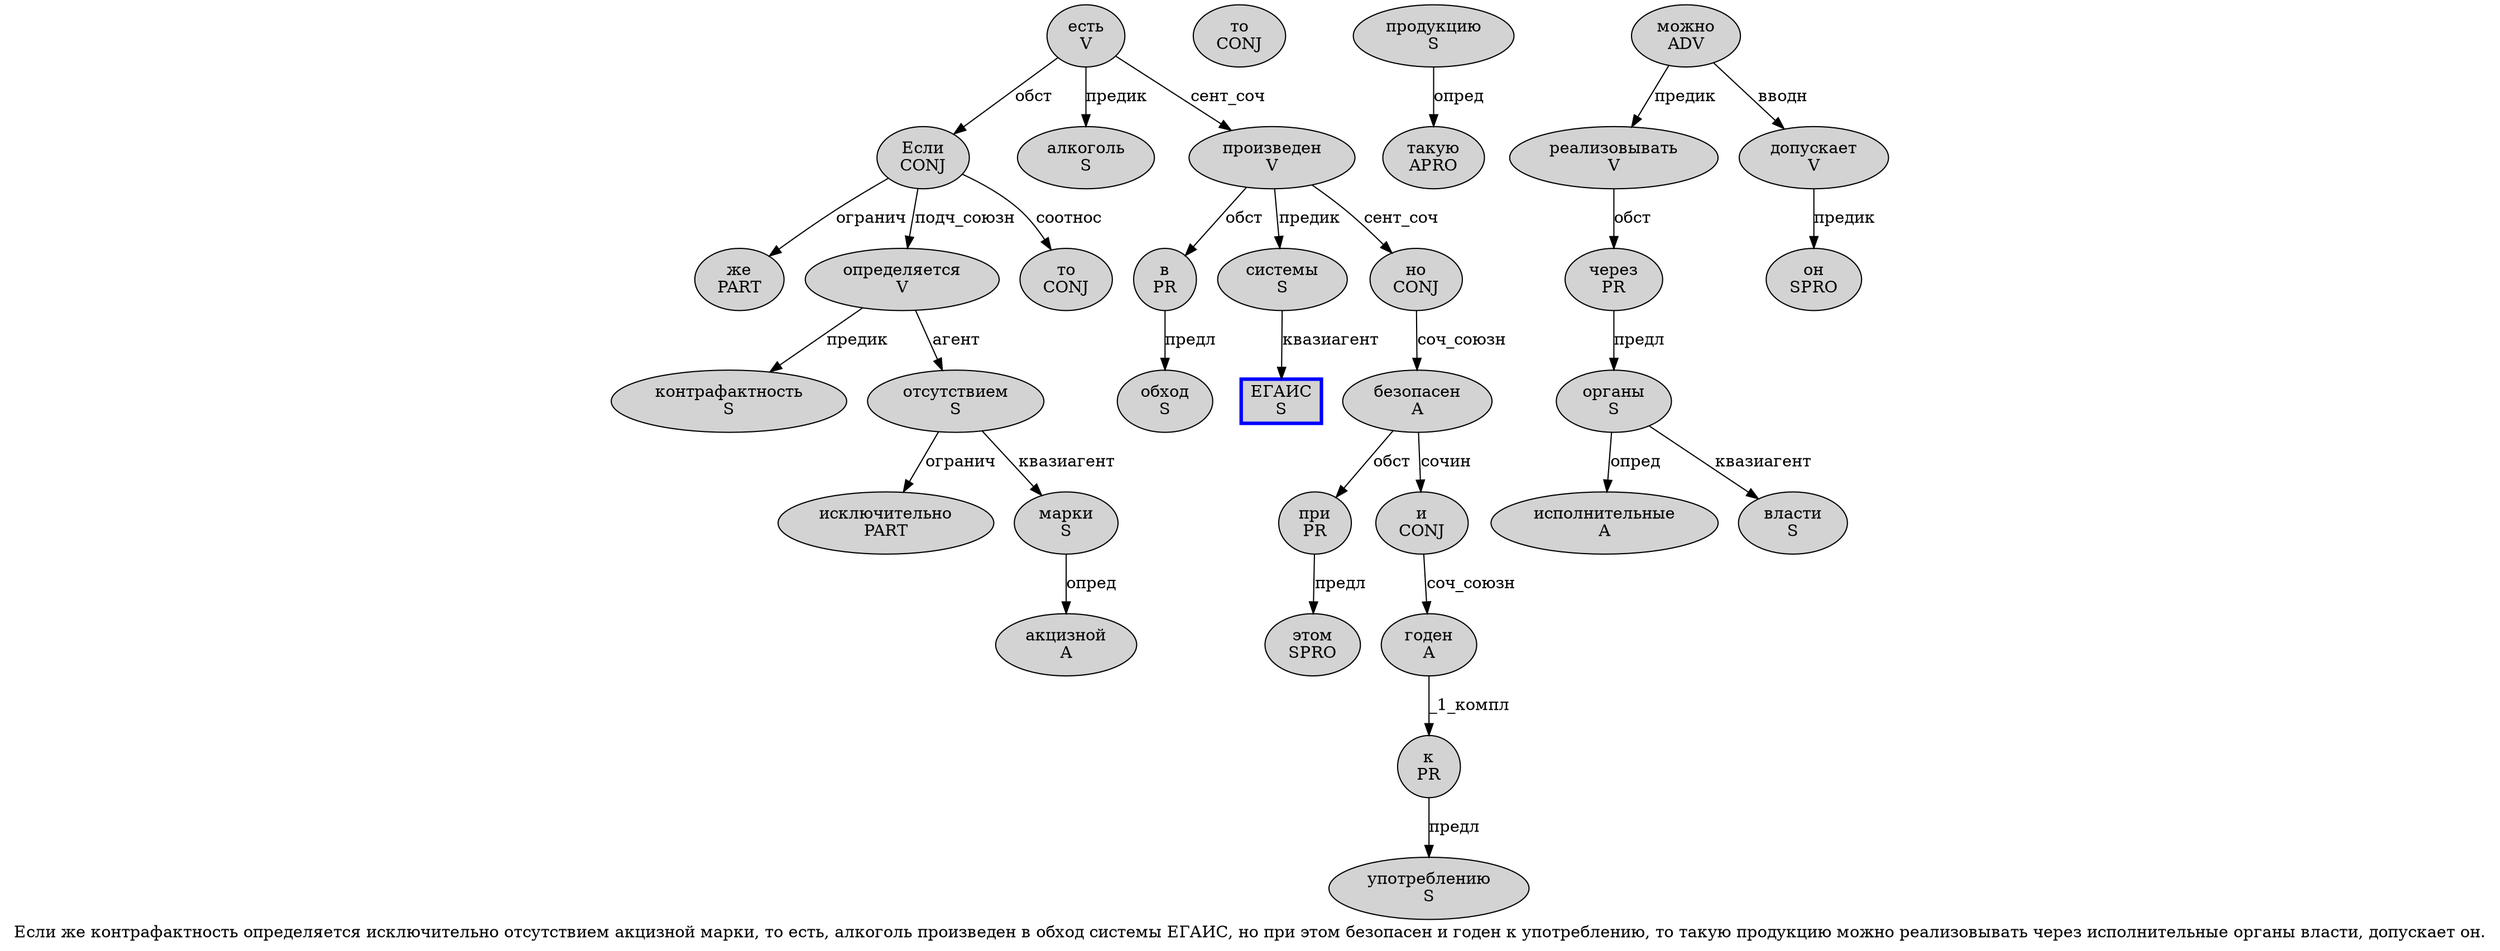 digraph SENTENCE_599 {
	graph [label="Если же контрафактность определяется исключительно отсутствием акцизной марки, то есть, алкоголь произведен в обход системы ЕГАИС, но при этом безопасен и годен к употреблению, то такую продукцию можно реализовывать через исполнительные органы власти, допускает он."]
	node [style=filled]
		0 [label="Если
CONJ" color="" fillcolor=lightgray penwidth=1 shape=ellipse]
		1 [label="же
PART" color="" fillcolor=lightgray penwidth=1 shape=ellipse]
		2 [label="контрафактность
S" color="" fillcolor=lightgray penwidth=1 shape=ellipse]
		3 [label="определяется
V" color="" fillcolor=lightgray penwidth=1 shape=ellipse]
		4 [label="исключительно
PART" color="" fillcolor=lightgray penwidth=1 shape=ellipse]
		5 [label="отсутствием
S" color="" fillcolor=lightgray penwidth=1 shape=ellipse]
		6 [label="акцизной
A" color="" fillcolor=lightgray penwidth=1 shape=ellipse]
		7 [label="марки
S" color="" fillcolor=lightgray penwidth=1 shape=ellipse]
		9 [label="то
CONJ" color="" fillcolor=lightgray penwidth=1 shape=ellipse]
		10 [label="есть
V" color="" fillcolor=lightgray penwidth=1 shape=ellipse]
		12 [label="алкоголь
S" color="" fillcolor=lightgray penwidth=1 shape=ellipse]
		13 [label="произведен
V" color="" fillcolor=lightgray penwidth=1 shape=ellipse]
		14 [label="в
PR" color="" fillcolor=lightgray penwidth=1 shape=ellipse]
		15 [label="обход
S" color="" fillcolor=lightgray penwidth=1 shape=ellipse]
		16 [label="системы
S" color="" fillcolor=lightgray penwidth=1 shape=ellipse]
		17 [label="ЕГАИС
S" color=blue fillcolor=lightgray penwidth=3 shape=box]
		19 [label="но
CONJ" color="" fillcolor=lightgray penwidth=1 shape=ellipse]
		20 [label="при
PR" color="" fillcolor=lightgray penwidth=1 shape=ellipse]
		21 [label="этом
SPRO" color="" fillcolor=lightgray penwidth=1 shape=ellipse]
		22 [label="безопасен
A" color="" fillcolor=lightgray penwidth=1 shape=ellipse]
		23 [label="и
CONJ" color="" fillcolor=lightgray penwidth=1 shape=ellipse]
		24 [label="годен
A" color="" fillcolor=lightgray penwidth=1 shape=ellipse]
		25 [label="к
PR" color="" fillcolor=lightgray penwidth=1 shape=ellipse]
		26 [label="употреблению
S" color="" fillcolor=lightgray penwidth=1 shape=ellipse]
		28 [label="то
CONJ" color="" fillcolor=lightgray penwidth=1 shape=ellipse]
		29 [label="такую
APRO" color="" fillcolor=lightgray penwidth=1 shape=ellipse]
		30 [label="продукцию
S" color="" fillcolor=lightgray penwidth=1 shape=ellipse]
		31 [label="можно
ADV" color="" fillcolor=lightgray penwidth=1 shape=ellipse]
		32 [label="реализовывать
V" color="" fillcolor=lightgray penwidth=1 shape=ellipse]
		33 [label="через
PR" color="" fillcolor=lightgray penwidth=1 shape=ellipse]
		34 [label="исполнительные
A" color="" fillcolor=lightgray penwidth=1 shape=ellipse]
		35 [label="органы
S" color="" fillcolor=lightgray penwidth=1 shape=ellipse]
		36 [label="власти
S" color="" fillcolor=lightgray penwidth=1 shape=ellipse]
		38 [label="допускает
V" color="" fillcolor=lightgray penwidth=1 shape=ellipse]
		39 [label="он
SPRO" color="" fillcolor=lightgray penwidth=1 shape=ellipse]
			5 -> 4 [label="огранич"]
			5 -> 7 [label="квазиагент"]
			38 -> 39 [label="предик"]
			7 -> 6 [label="опред"]
			10 -> 0 [label="обст"]
			10 -> 12 [label="предик"]
			10 -> 13 [label="сент_соч"]
			35 -> 34 [label="опред"]
			35 -> 36 [label="квазиагент"]
			30 -> 29 [label="опред"]
			24 -> 25 [label="_1_компл"]
			3 -> 2 [label="предик"]
			3 -> 5 [label="агент"]
			16 -> 17 [label="квазиагент"]
			23 -> 24 [label="соч_союзн"]
			22 -> 20 [label="обст"]
			22 -> 23 [label="сочин"]
			32 -> 33 [label="обст"]
			13 -> 14 [label="обст"]
			13 -> 16 [label="предик"]
			13 -> 19 [label="сент_соч"]
			33 -> 35 [label="предл"]
			19 -> 22 [label="соч_союзн"]
			20 -> 21 [label="предл"]
			31 -> 32 [label="предик"]
			31 -> 38 [label="вводн"]
			0 -> 1 [label="огранич"]
			0 -> 3 [label="подч_союзн"]
			0 -> 9 [label="соотнос"]
			14 -> 15 [label="предл"]
			25 -> 26 [label="предл"]
}